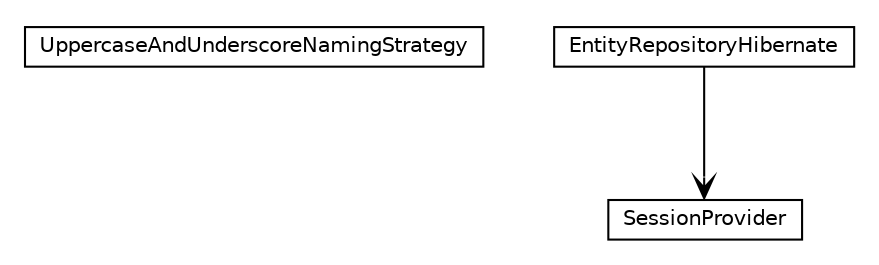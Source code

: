 #!/usr/local/bin/dot
#
# Class diagram 
# Generated by UMLGraph version R5_6_6-8-g8d7759 (http://www.umlgraph.org/)
#

digraph G {
	edge [fontname="Helvetica",fontsize=10,labelfontname="Helvetica",labelfontsize=10];
	node [fontname="Helvetica",fontsize=10,shape=plaintext];
	nodesep=0.25;
	ranksep=0.5;
	// org.dayatang.persistence.hibernate.UppercaseAndUnderscoreNamingStrategy
	c0 [label=<<table title="org.dayatang.persistence.hibernate.UppercaseAndUnderscoreNamingStrategy" border="0" cellborder="1" cellspacing="0" cellpadding="2" port="p" href="./UppercaseAndUnderscoreNamingStrategy.html">
		<tr><td><table border="0" cellspacing="0" cellpadding="1">
<tr><td align="center" balign="center"> UppercaseAndUnderscoreNamingStrategy </td></tr>
		</table></td></tr>
		</table>>, URL="./UppercaseAndUnderscoreNamingStrategy.html", fontname="Helvetica", fontcolor="black", fontsize=10.0];
	// org.dayatang.persistence.hibernate.SessionProvider
	c1 [label=<<table title="org.dayatang.persistence.hibernate.SessionProvider" border="0" cellborder="1" cellspacing="0" cellpadding="2" port="p" href="./SessionProvider.html">
		<tr><td><table border="0" cellspacing="0" cellpadding="1">
<tr><td align="center" balign="center"> SessionProvider </td></tr>
		</table></td></tr>
		</table>>, URL="./SessionProvider.html", fontname="Helvetica", fontcolor="black", fontsize=10.0];
	// org.dayatang.persistence.hibernate.EntityRepositoryHibernate
	c2 [label=<<table title="org.dayatang.persistence.hibernate.EntityRepositoryHibernate" border="0" cellborder="1" cellspacing="0" cellpadding="2" port="p" href="./EntityRepositoryHibernate.html">
		<tr><td><table border="0" cellspacing="0" cellpadding="1">
<tr><td align="center" balign="center"> EntityRepositoryHibernate </td></tr>
		</table></td></tr>
		</table>>, URL="./EntityRepositoryHibernate.html", fontname="Helvetica", fontcolor="black", fontsize=10.0];
	// org.dayatang.persistence.hibernate.EntityRepositoryHibernate NAVASSOC org.dayatang.persistence.hibernate.SessionProvider
	c2:p -> c1:p [taillabel="", label=" "headlabel="", fontname="Helvetica", fontcolor="black", fontsize=10.0, color="black", arrowhead=open];
}

